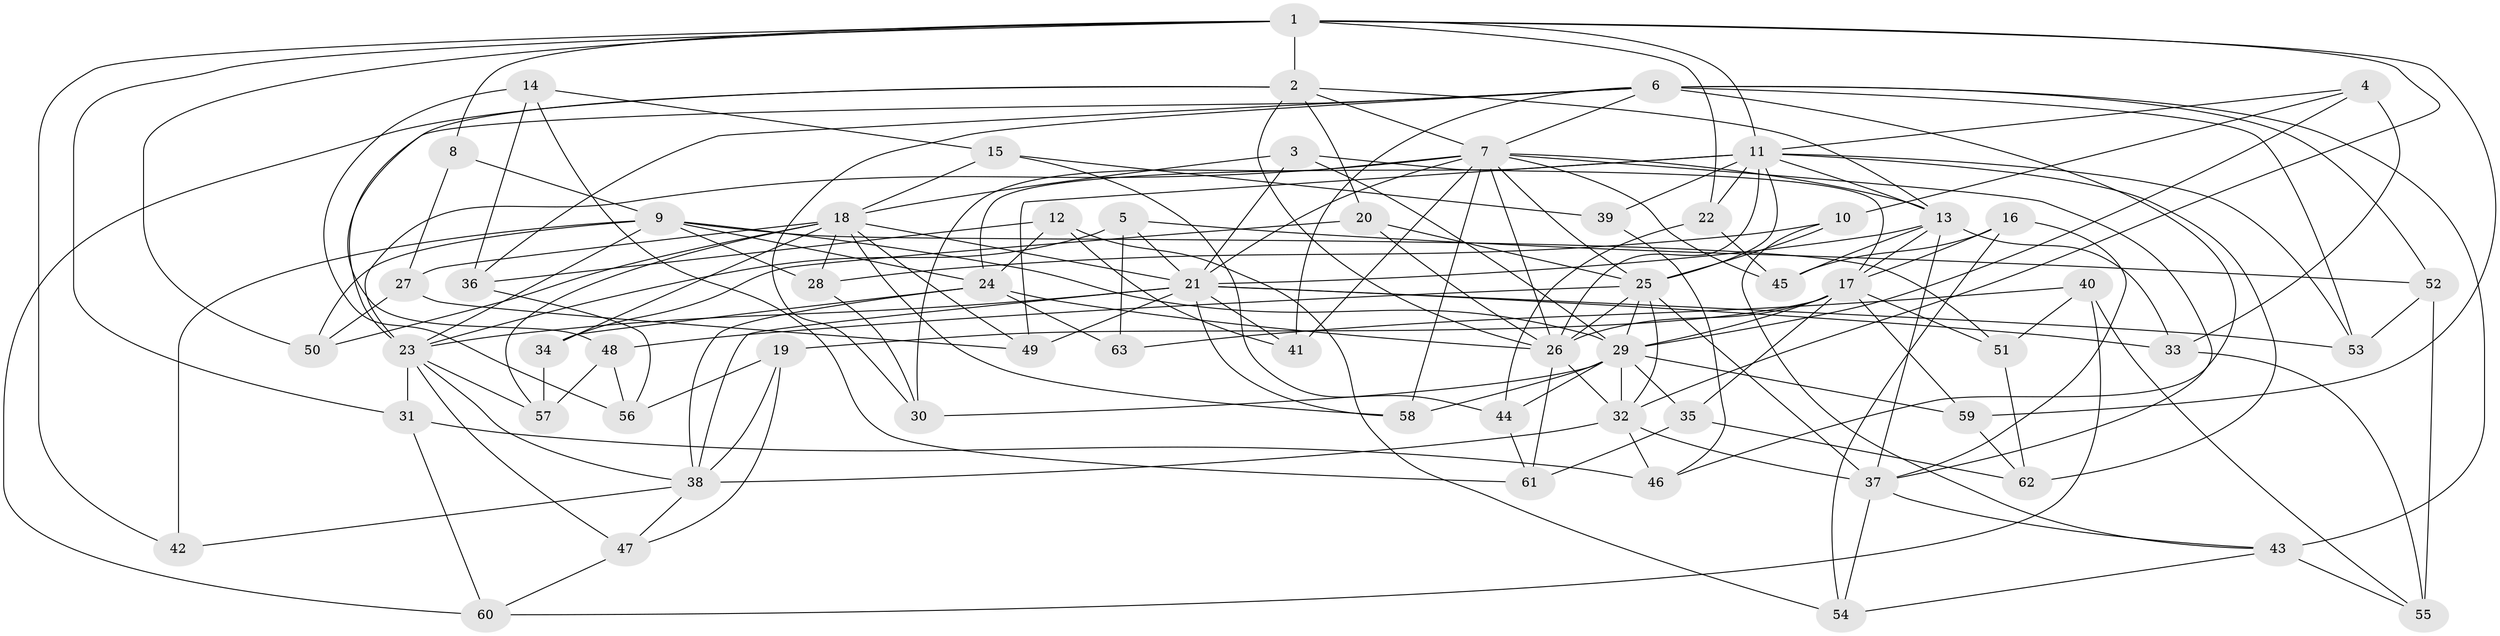 // original degree distribution, {4: 1.0}
// Generated by graph-tools (version 1.1) at 2025/37/03/09/25 02:37:52]
// undirected, 63 vertices, 169 edges
graph export_dot {
graph [start="1"]
  node [color=gray90,style=filled];
  1;
  2;
  3;
  4;
  5;
  6;
  7;
  8;
  9;
  10;
  11;
  12;
  13;
  14;
  15;
  16;
  17;
  18;
  19;
  20;
  21;
  22;
  23;
  24;
  25;
  26;
  27;
  28;
  29;
  30;
  31;
  32;
  33;
  34;
  35;
  36;
  37;
  38;
  39;
  40;
  41;
  42;
  43;
  44;
  45;
  46;
  47;
  48;
  49;
  50;
  51;
  52;
  53;
  54;
  55;
  56;
  57;
  58;
  59;
  60;
  61;
  62;
  63;
  1 -- 2 [weight=2.0];
  1 -- 8 [weight=1.0];
  1 -- 11 [weight=1.0];
  1 -- 22 [weight=1.0];
  1 -- 31 [weight=1.0];
  1 -- 32 [weight=1.0];
  1 -- 42 [weight=1.0];
  1 -- 50 [weight=1.0];
  1 -- 59 [weight=1.0];
  2 -- 7 [weight=1.0];
  2 -- 13 [weight=1.0];
  2 -- 20 [weight=1.0];
  2 -- 26 [weight=1.0];
  2 -- 48 [weight=1.0];
  2 -- 60 [weight=1.0];
  3 -- 17 [weight=1.0];
  3 -- 18 [weight=1.0];
  3 -- 21 [weight=1.0];
  3 -- 29 [weight=1.0];
  4 -- 10 [weight=1.0];
  4 -- 11 [weight=1.0];
  4 -- 29 [weight=1.0];
  4 -- 33 [weight=1.0];
  5 -- 21 [weight=1.0];
  5 -- 23 [weight=1.0];
  5 -- 52 [weight=1.0];
  5 -- 63 [weight=1.0];
  6 -- 7 [weight=1.0];
  6 -- 23 [weight=1.0];
  6 -- 30 [weight=1.0];
  6 -- 36 [weight=1.0];
  6 -- 41 [weight=1.0];
  6 -- 43 [weight=4.0];
  6 -- 46 [weight=1.0];
  6 -- 52 [weight=1.0];
  6 -- 53 [weight=1.0];
  7 -- 13 [weight=1.0];
  7 -- 21 [weight=1.0];
  7 -- 23 [weight=1.0];
  7 -- 25 [weight=1.0];
  7 -- 26 [weight=1.0];
  7 -- 30 [weight=1.0];
  7 -- 37 [weight=1.0];
  7 -- 41 [weight=1.0];
  7 -- 45 [weight=1.0];
  7 -- 58 [weight=1.0];
  8 -- 9 [weight=2.0];
  8 -- 27 [weight=1.0];
  9 -- 23 [weight=2.0];
  9 -- 24 [weight=2.0];
  9 -- 28 [weight=1.0];
  9 -- 29 [weight=1.0];
  9 -- 42 [weight=2.0];
  9 -- 50 [weight=1.0];
  9 -- 51 [weight=1.0];
  10 -- 25 [weight=1.0];
  10 -- 28 [weight=1.0];
  10 -- 43 [weight=1.0];
  11 -- 13 [weight=1.0];
  11 -- 22 [weight=1.0];
  11 -- 24 [weight=1.0];
  11 -- 25 [weight=1.0];
  11 -- 26 [weight=1.0];
  11 -- 39 [weight=2.0];
  11 -- 49 [weight=1.0];
  11 -- 53 [weight=1.0];
  11 -- 62 [weight=1.0];
  12 -- 24 [weight=1.0];
  12 -- 36 [weight=1.0];
  12 -- 41 [weight=1.0];
  12 -- 54 [weight=1.0];
  13 -- 17 [weight=1.0];
  13 -- 21 [weight=1.0];
  13 -- 33 [weight=1.0];
  13 -- 37 [weight=1.0];
  13 -- 45 [weight=1.0];
  14 -- 15 [weight=1.0];
  14 -- 36 [weight=1.0];
  14 -- 56 [weight=1.0];
  14 -- 61 [weight=1.0];
  15 -- 18 [weight=1.0];
  15 -- 39 [weight=1.0];
  15 -- 44 [weight=1.0];
  16 -- 17 [weight=1.0];
  16 -- 37 [weight=1.0];
  16 -- 45 [weight=1.0];
  16 -- 54 [weight=1.0];
  17 -- 19 [weight=1.0];
  17 -- 26 [weight=1.0];
  17 -- 29 [weight=2.0];
  17 -- 35 [weight=1.0];
  17 -- 51 [weight=1.0];
  17 -- 59 [weight=1.0];
  18 -- 21 [weight=1.0];
  18 -- 27 [weight=1.0];
  18 -- 28 [weight=1.0];
  18 -- 34 [weight=1.0];
  18 -- 49 [weight=1.0];
  18 -- 50 [weight=1.0];
  18 -- 57 [weight=1.0];
  18 -- 58 [weight=1.0];
  19 -- 38 [weight=1.0];
  19 -- 47 [weight=1.0];
  19 -- 56 [weight=1.0];
  20 -- 25 [weight=1.0];
  20 -- 26 [weight=1.0];
  20 -- 34 [weight=1.0];
  21 -- 23 [weight=1.0];
  21 -- 33 [weight=1.0];
  21 -- 38 [weight=1.0];
  21 -- 41 [weight=1.0];
  21 -- 49 [weight=1.0];
  21 -- 53 [weight=1.0];
  21 -- 58 [weight=1.0];
  22 -- 44 [weight=1.0];
  22 -- 45 [weight=1.0];
  23 -- 31 [weight=1.0];
  23 -- 38 [weight=1.0];
  23 -- 47 [weight=1.0];
  23 -- 57 [weight=1.0];
  24 -- 26 [weight=1.0];
  24 -- 34 [weight=1.0];
  24 -- 38 [weight=2.0];
  24 -- 63 [weight=2.0];
  25 -- 26 [weight=1.0];
  25 -- 29 [weight=1.0];
  25 -- 32 [weight=1.0];
  25 -- 37 [weight=2.0];
  25 -- 48 [weight=1.0];
  26 -- 32 [weight=2.0];
  26 -- 61 [weight=1.0];
  27 -- 49 [weight=1.0];
  27 -- 50 [weight=1.0];
  28 -- 30 [weight=1.0];
  29 -- 30 [weight=1.0];
  29 -- 32 [weight=1.0];
  29 -- 35 [weight=1.0];
  29 -- 44 [weight=1.0];
  29 -- 58 [weight=1.0];
  29 -- 59 [weight=1.0];
  31 -- 46 [weight=1.0];
  31 -- 60 [weight=1.0];
  32 -- 37 [weight=1.0];
  32 -- 38 [weight=1.0];
  32 -- 46 [weight=1.0];
  33 -- 55 [weight=1.0];
  34 -- 57 [weight=1.0];
  35 -- 61 [weight=1.0];
  35 -- 62 [weight=1.0];
  36 -- 56 [weight=1.0];
  37 -- 43 [weight=1.0];
  37 -- 54 [weight=1.0];
  38 -- 42 [weight=1.0];
  38 -- 47 [weight=1.0];
  39 -- 46 [weight=1.0];
  40 -- 51 [weight=1.0];
  40 -- 55 [weight=1.0];
  40 -- 60 [weight=1.0];
  40 -- 63 [weight=1.0];
  43 -- 54 [weight=1.0];
  43 -- 55 [weight=1.0];
  44 -- 61 [weight=1.0];
  47 -- 60 [weight=1.0];
  48 -- 56 [weight=1.0];
  48 -- 57 [weight=1.0];
  51 -- 62 [weight=1.0];
  52 -- 53 [weight=1.0];
  52 -- 55 [weight=1.0];
  59 -- 62 [weight=1.0];
}
